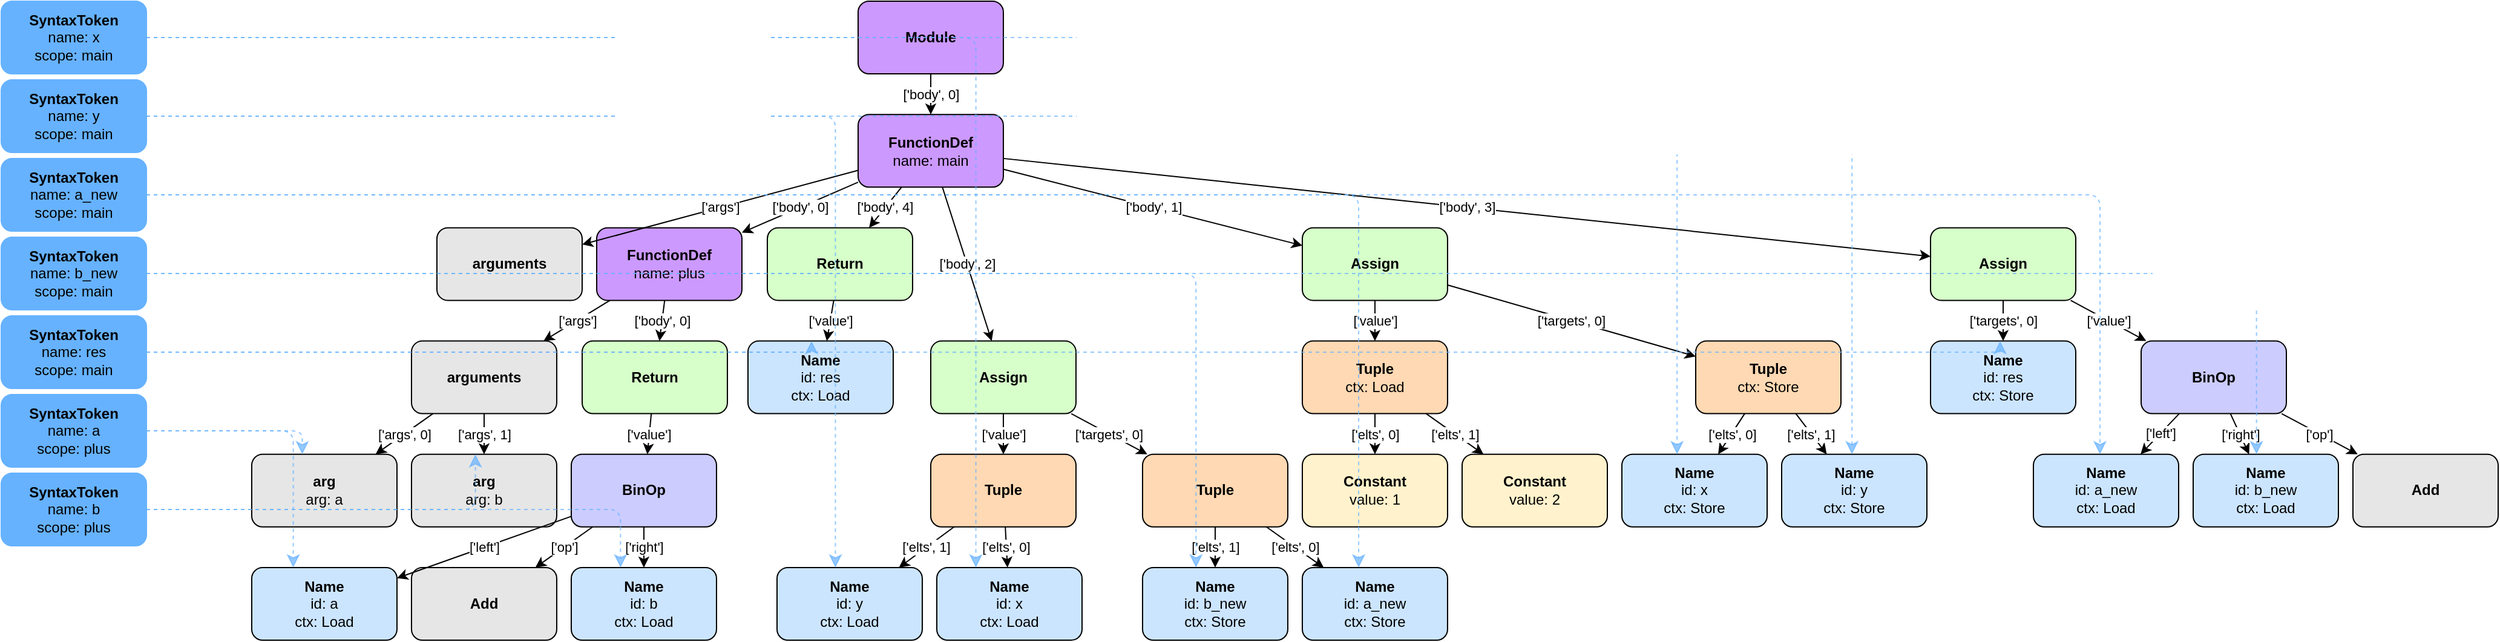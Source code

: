 <?xml version="1.0" ?>
<mxfile>
	<diagram id="code-graph" name="Page-1">
		<mxGraphModel dx="422" dy="816" grid="1" gridSize="10" guides="1" tooltips="1" connect="1" arrows="1" fold="1" page="1" pageScale="1" pageWidth="850" pageHeight="1100" math="0" shadow="0">
			<root>
				<mxCell id="0"/>
				<mxCell id="1" parent="0"/>
				<mxCell id="5337115152" value="&lt;b&gt;Module&lt;/b&gt;" style="whiteSpace=wrap;html=1;rounded=1;fillColor=#CC99FF;strokeColor=#000000" parent="1" vertex="1">
					<mxGeometry x="557.98" y="0.0" width="120" height="60" as="geometry"/>
				</mxCell>
				<mxCell id="5337115344" value="&lt;b&gt;FunctionDef&lt;/b&gt;&lt;br&gt;name: main" style="whiteSpace=wrap;html=1;rounded=1;fillColor=#CC99FF;strokeColor=#000000" parent="1" vertex="1">
					<mxGeometry x="557.98" y="93.6" width="120" height="60" as="geometry"/>
				</mxCell>
				<mxCell id="5337115488" value="&lt;b&gt;arguments&lt;/b&gt;" style="whiteSpace=wrap;html=1;rounded=1;fillColor=#E6E6E6;strokeColor=#000000" parent="1" vertex="1">
					<mxGeometry x="209.98" y="187.2" width="120" height="60" as="geometry"/>
				</mxCell>
				<mxCell id="5337115584" value="&lt;b&gt;FunctionDef&lt;/b&gt;&lt;br&gt;name: plus" style="whiteSpace=wrap;html=1;rounded=1;fillColor=#CC99FF;strokeColor=#000000" parent="1" vertex="1">
					<mxGeometry x="341.98" y="187.2" width="120" height="60" as="geometry"/>
				</mxCell>
				<mxCell id="5337115728" value="&lt;b&gt;arguments&lt;/b&gt;" style="whiteSpace=wrap;html=1;rounded=1;fillColor=#E6E6E6;strokeColor=#000000" parent="1" vertex="1">
					<mxGeometry x="188.98" y="280.8" width="120" height="60" as="geometry"/>
				</mxCell>
				<mxCell id="5337115920" value="&lt;b&gt;arg&lt;/b&gt;&lt;br&gt;arg: a" style="whiteSpace=wrap;html=1;rounded=1;fillColor=#E6E6E6;strokeColor=#000000" parent="1" vertex="1">
					<mxGeometry x="56.981" y="374.4" width="120" height="60" as="geometry"/>
				</mxCell>
				<mxCell id="5337115968" value="&lt;b&gt;arg&lt;/b&gt;&lt;br&gt;arg: b" style="whiteSpace=wrap;html=1;rounded=1;fillColor=#E6E6E6;strokeColor=#000000" parent="1" vertex="1">
					<mxGeometry x="188.98" y="374.4" width="120" height="60" as="geometry"/>
				</mxCell>
				<mxCell id="5337115824" value="&lt;b&gt;Return&lt;/b&gt;" style="whiteSpace=wrap;html=1;rounded=1;fillColor=#D6FFC9;strokeColor=#000000" parent="1" vertex="1">
					<mxGeometry x="329.98" y="280.8" width="120" height="60" as="geometry"/>
				</mxCell>
				<mxCell id="5337116064" value="&lt;b&gt;BinOp&lt;/b&gt;" style="whiteSpace=wrap;html=1;rounded=1;fillColor=#CCCCFF;strokeColor=#000000" parent="1" vertex="1">
					<mxGeometry x="320.98" y="374.4" width="120" height="60" as="geometry"/>
				</mxCell>
				<mxCell id="5337116208" value="&lt;b&gt;Name&lt;/b&gt;&lt;br&gt;id: a&lt;br&gt;ctx: Load" style="whiteSpace=wrap;html=1;rounded=1;fillColor=#CCE5FF;strokeColor=#000000" parent="1" vertex="1">
					<mxGeometry x="56.981" y="468.0" width="120" height="60" as="geometry"/>
				</mxCell>
				<mxCell id="5337116304" value="&lt;b&gt;Add&lt;/b&gt;" style="whiteSpace=wrap;html=1;rounded=1;fillColor=#E6E6E6;strokeColor=#000000" parent="1" vertex="1">
					<mxGeometry x="188.98" y="468.0" width="120" height="60" as="geometry"/>
				</mxCell>
				<mxCell id="5337116448" value="&lt;b&gt;Name&lt;/b&gt;&lt;br&gt;id: b&lt;br&gt;ctx: Load" style="whiteSpace=wrap;html=1;rounded=1;fillColor=#CCE5FF;strokeColor=#000000" parent="1" vertex="1">
					<mxGeometry x="320.98" y="468.0" width="120" height="60" as="geometry"/>
				</mxCell>
				<mxCell id="5337115680" value="&lt;b&gt;Assign&lt;/b&gt;" style="whiteSpace=wrap;html=1;rounded=1;fillColor=#D6FFC9;strokeColor=#000000" parent="1" vertex="1">
					<mxGeometry x="924.98" y="187.2" width="120" height="60" as="geometry"/>
				</mxCell>
				<mxCell id="5337115872" value="&lt;b&gt;Tuple&lt;/b&gt;&lt;br&gt;ctx: Store" style="whiteSpace=wrap;html=1;rounded=1;fillColor=#FFD9B3;strokeColor=#000000" parent="1" vertex="1">
					<mxGeometry x="1250.0" y="280.8" width="120" height="60" as="geometry"/>
				</mxCell>
				<mxCell id="5337116544" value="&lt;b&gt;Name&lt;/b&gt;&lt;br&gt;id: x&lt;br&gt;ctx: Store" style="whiteSpace=wrap;html=1;rounded=1;fillColor=#CCE5FF;strokeColor=#000000" parent="1" vertex="1">
					<mxGeometry x="1189.0" y="374.4" width="120" height="60" as="geometry"/>
				</mxCell>
				<mxCell id="5337116592" value="&lt;b&gt;Name&lt;/b&gt;&lt;br&gt;id: y&lt;br&gt;ctx: Store" style="whiteSpace=wrap;html=1;rounded=1;fillColor=#CCE5FF;strokeColor=#000000" parent="1" vertex="1">
					<mxGeometry x="1321.0" y="374.4" width="120" height="60" as="geometry"/>
				</mxCell>
				<mxCell id="5337115632" value="&lt;b&gt;Tuple&lt;/b&gt;&lt;br&gt;ctx: Load" style="whiteSpace=wrap;html=1;rounded=1;fillColor=#FFD9B3;strokeColor=#000000" parent="1" vertex="1">
					<mxGeometry x="924.98" y="280.8" width="120" height="60" as="geometry"/>
				</mxCell>
				<mxCell id="5337116832" value="&lt;b&gt;Constant&lt;/b&gt;&lt;br&gt;value: 1" style="whiteSpace=wrap;html=1;rounded=1;fillColor=#FFF2CC;strokeColor=#000000" parent="1" vertex="1">
					<mxGeometry x="924.98" y="374.4" width="120" height="60" as="geometry"/>
				</mxCell>
				<mxCell id="5337116976" value="&lt;b&gt;Constant&lt;/b&gt;&lt;br&gt;value: 2" style="whiteSpace=wrap;html=1;rounded=1;fillColor=#FFF2CC;strokeColor=#000000" parent="1" vertex="1">
					<mxGeometry x="1057.0" y="374.4" width="120" height="60" as="geometry"/>
				</mxCell>
				<mxCell id="5337105120" value="&lt;b&gt;Assign&lt;/b&gt;" style="whiteSpace=wrap;html=1;rounded=1;fillColor=#D6FFC9;strokeColor=#000000" parent="1" vertex="1">
					<mxGeometry x="617.98" y="280.8" width="120" height="60" as="geometry"/>
				</mxCell>
				<mxCell id="5336368368" value="&lt;b&gt;Tuple&lt;/b&gt;" style="whiteSpace=wrap;html=1;rounded=1;fillColor=#FFD9B3;strokeColor=#000000" parent="1" vertex="1">
					<mxGeometry x="792.98" y="374.4" width="120" height="60" as="geometry"/>
				</mxCell>
				<mxCell id="5337105504" value="&lt;b&gt;Name&lt;/b&gt;&lt;br&gt;id: a_new&lt;br&gt;ctx: Store" style="whiteSpace=wrap;html=1;rounded=1;fillColor=#CCE5FF;strokeColor=#000000" parent="1" vertex="1">
					<mxGeometry x="924.98" y="468.0" width="120" height="60" as="geometry"/>
				</mxCell>
				<mxCell id="5337105600" value="&lt;b&gt;Name&lt;/b&gt;&lt;br&gt;id: b_new&lt;br&gt;ctx: Store" style="whiteSpace=wrap;html=1;rounded=1;fillColor=#CCE5FF;strokeColor=#000000" parent="1" vertex="1">
					<mxGeometry x="792.98" y="468.0" width="120" height="60" as="geometry"/>
				</mxCell>
				<mxCell id="5337105072" value="&lt;b&gt;Tuple&lt;/b&gt;" style="whiteSpace=wrap;html=1;rounded=1;fillColor=#FFD9B3;strokeColor=#000000" parent="1" vertex="1">
					<mxGeometry x="617.98" y="374.4" width="120" height="60" as="geometry"/>
				</mxCell>
				<mxCell id="5337118896" value="&lt;b&gt;Name&lt;/b&gt;&lt;br&gt;id: x&lt;br&gt;ctx: Load" style="whiteSpace=wrap;html=1;rounded=1;fillColor=#CCE5FF;strokeColor=#000000" parent="1" vertex="1">
					<mxGeometry x="622.98" y="468.0" width="120" height="60" as="geometry"/>
				</mxCell>
				<mxCell id="5337118752" value="&lt;b&gt;Name&lt;/b&gt;&lt;br&gt;id: y&lt;br&gt;ctx: Load" style="whiteSpace=wrap;html=1;rounded=1;fillColor=#CCE5FF;strokeColor=#000000" parent="1" vertex="1">
					<mxGeometry x="490.98" y="468.0" width="120" height="60" as="geometry"/>
				</mxCell>
				<mxCell id="5337116016" value="&lt;b&gt;Assign&lt;/b&gt;" style="whiteSpace=wrap;html=1;rounded=1;fillColor=#D6FFC9;strokeColor=#000000" parent="1" vertex="1">
					<mxGeometry x="1444.0" y="187.2" width="120" height="60" as="geometry"/>
				</mxCell>
				<mxCell id="5337116256" value="&lt;b&gt;Name&lt;/b&gt;&lt;br&gt;id: res&lt;br&gt;ctx: Store" style="whiteSpace=wrap;html=1;rounded=1;fillColor=#CCE5FF;strokeColor=#000000" parent="1" vertex="1">
					<mxGeometry x="1444.0" y="280.8" width="120" height="60" as="geometry"/>
				</mxCell>
				<mxCell id="5337105168" value="&lt;b&gt;BinOp&lt;/b&gt;" style="whiteSpace=wrap;html=1;rounded=1;fillColor=#CCCCFF;strokeColor=#000000" parent="1" vertex="1">
					<mxGeometry x="1618.0" y="280.8" width="120" height="60" as="geometry"/>
				</mxCell>
				<mxCell id="5337104688" value="&lt;b&gt;Name&lt;/b&gt;&lt;br&gt;id: a_new&lt;br&gt;ctx: Load" style="whiteSpace=wrap;html=1;rounded=1;fillColor=#CCE5FF;strokeColor=#000000" parent="1" vertex="1">
					<mxGeometry x="1529.0" y="374.4" width="120" height="60" as="geometry"/>
				</mxCell>
				<mxCell id="5337104832" value="&lt;b&gt;Add&lt;/b&gt;" style="whiteSpace=wrap;html=1;rounded=1;fillColor=#E6E6E6;strokeColor=#000000" parent="1" vertex="1">
					<mxGeometry x="1793.0" y="374.4" width="120" height="60" as="geometry"/>
				</mxCell>
				<mxCell id="5337105312" value="&lt;b&gt;Name&lt;/b&gt;&lt;br&gt;id: b_new&lt;br&gt;ctx: Load" style="whiteSpace=wrap;html=1;rounded=1;fillColor=#CCE5FF;strokeColor=#000000" parent="1" vertex="1">
					<mxGeometry x="1661.0" y="374.4" width="120" height="60" as="geometry"/>
				</mxCell>
				<mxCell id="5337116112" value="&lt;b&gt;Return&lt;/b&gt;" style="whiteSpace=wrap;html=1;rounded=1;fillColor=#D6FFC9;strokeColor=#000000" parent="1" vertex="1">
					<mxGeometry x="482.98" y="187.2" width="120" height="60" as="geometry"/>
				</mxCell>
				<mxCell id="5337117168" value="&lt;b&gt;Name&lt;/b&gt;&lt;br&gt;id: res&lt;br&gt;ctx: Load" style="whiteSpace=wrap;html=1;rounded=1;fillColor=#CCE5FF;strokeColor=#000000" parent="1" vertex="1">
					<mxGeometry x="466.98" y="280.8" width="120" height="60" as="geometry"/>
				</mxCell>
				<mxCell id="5337115152_5337115344" value="['body', 0]" style="endArrow=classic;html=1;strokeColor=#000000" parent="1" source="5337115152" target="5337115344" edge="1">
					<mxGeometry width="50" height="50" relative="1" as="geometry">
						<mxPoint x="400" y="440" as="sourcePoint"/>
						<mxPoint x="450" y="390" as="targetPoint"/>
					</mxGeometry>
				</mxCell>
				<mxCell id="5337115344_5337115488" value="['args']" style="endArrow=classic;html=1;strokeColor=#000000" parent="1" source="5337115344" target="5337115488" edge="1">
					<mxGeometry width="50" height="50" relative="1" as="geometry">
						<mxPoint x="400" y="440" as="sourcePoint"/>
						<mxPoint x="450" y="390" as="targetPoint"/>
					</mxGeometry>
				</mxCell>
				<mxCell id="5337115344_5337115584" value="['body', 0]" style="endArrow=classic;html=1;strokeColor=#000000" parent="1" source="5337115344" target="5337115584" edge="1">
					<mxGeometry width="50" height="50" relative="1" as="geometry">
						<mxPoint x="400" y="440" as="sourcePoint"/>
						<mxPoint x="450" y="390" as="targetPoint"/>
					</mxGeometry>
				</mxCell>
				<mxCell id="5337115584_5337115728" value="['args']" style="endArrow=classic;html=1;strokeColor=#000000" parent="1" source="5337115584" target="5337115728" edge="1">
					<mxGeometry width="50" height="50" relative="1" as="geometry">
						<mxPoint x="400" y="440" as="sourcePoint"/>
						<mxPoint x="450" y="390" as="targetPoint"/>
					</mxGeometry>
				</mxCell>
				<mxCell id="5337115728_5337115920" value="['args', 0]" style="endArrow=classic;html=1;strokeColor=#000000" parent="1" source="5337115728" target="5337115920" edge="1">
					<mxGeometry width="50" height="50" relative="1" as="geometry">
						<mxPoint x="400" y="440" as="sourcePoint"/>
						<mxPoint x="450" y="390" as="targetPoint"/>
					</mxGeometry>
				</mxCell>
				<mxCell id="5337115728_5337115968" value="['args', 1]" style="endArrow=classic;html=1;strokeColor=#000000" parent="1" source="5337115728" target="5337115968" edge="1">
					<mxGeometry width="50" height="50" relative="1" as="geometry">
						<mxPoint x="400" y="440" as="sourcePoint"/>
						<mxPoint x="450" y="390" as="targetPoint"/>
					</mxGeometry>
				</mxCell>
				<mxCell id="5337115584_5337115824" value="['body', 0]" style="endArrow=classic;html=1;strokeColor=#000000" parent="1" source="5337115584" target="5337115824" edge="1">
					<mxGeometry width="50" height="50" relative="1" as="geometry">
						<mxPoint x="400" y="440" as="sourcePoint"/>
						<mxPoint x="450" y="390" as="targetPoint"/>
					</mxGeometry>
				</mxCell>
				<mxCell id="5337115824_5337116064" value="['value']" style="endArrow=classic;html=1;strokeColor=#000000" parent="1" source="5337115824" target="5337116064" edge="1">
					<mxGeometry width="50" height="50" relative="1" as="geometry">
						<mxPoint x="400" y="440" as="sourcePoint"/>
						<mxPoint x="450" y="390" as="targetPoint"/>
					</mxGeometry>
				</mxCell>
				<mxCell id="5337116064_5337116208" value="['left']" style="endArrow=classic;html=1;strokeColor=#000000" parent="1" source="5337116064" target="5337116208" edge="1">
					<mxGeometry width="50" height="50" relative="1" as="geometry">
						<mxPoint x="400" y="440" as="sourcePoint"/>
						<mxPoint x="450" y="390" as="targetPoint"/>
					</mxGeometry>
				</mxCell>
				<mxCell id="5337116064_5337116304" value="['op']" style="endArrow=classic;html=1;strokeColor=#000000" parent="1" source="5337116064" target="5337116304" edge="1">
					<mxGeometry width="50" height="50" relative="1" as="geometry">
						<mxPoint x="400" y="440" as="sourcePoint"/>
						<mxPoint x="450" y="390" as="targetPoint"/>
					</mxGeometry>
				</mxCell>
				<mxCell id="5337116064_5337116448" value="['right']" style="endArrow=classic;html=1;strokeColor=#000000" parent="1" source="5337116064" target="5337116448" edge="1">
					<mxGeometry width="50" height="50" relative="1" as="geometry">
						<mxPoint x="400" y="440" as="sourcePoint"/>
						<mxPoint x="450" y="390" as="targetPoint"/>
					</mxGeometry>
				</mxCell>
				<mxCell id="5337115344_5337115680" value="['body', 1]" style="endArrow=classic;html=1;strokeColor=#000000" parent="1" source="5337115344" target="5337115680" edge="1">
					<mxGeometry width="50" height="50" relative="1" as="geometry">
						<mxPoint x="400" y="440" as="sourcePoint"/>
						<mxPoint x="450" y="390" as="targetPoint"/>
					</mxGeometry>
				</mxCell>
				<mxCell id="5337115680_5337115872" value="['targets', 0]" style="endArrow=classic;html=1;strokeColor=#000000" parent="1" source="5337115680" target="5337115872" edge="1">
					<mxGeometry width="50" height="50" relative="1" as="geometry">
						<mxPoint x="400" y="440" as="sourcePoint"/>
						<mxPoint x="450" y="390" as="targetPoint"/>
					</mxGeometry>
				</mxCell>
				<mxCell id="5337115872_5337116544" value="['elts', 0]" style="endArrow=classic;html=1;strokeColor=#000000" parent="1" source="5337115872" target="5337116544" edge="1">
					<mxGeometry width="50" height="50" relative="1" as="geometry">
						<mxPoint x="400" y="440" as="sourcePoint"/>
						<mxPoint x="450" y="390" as="targetPoint"/>
					</mxGeometry>
				</mxCell>
				<mxCell id="5337115872_5337116592" value="['elts', 1]" style="endArrow=classic;html=1;strokeColor=#000000" parent="1" source="5337115872" target="5337116592" edge="1">
					<mxGeometry width="50" height="50" relative="1" as="geometry">
						<mxPoint x="400" y="440" as="sourcePoint"/>
						<mxPoint x="450" y="390" as="targetPoint"/>
					</mxGeometry>
				</mxCell>
				<mxCell id="5337115680_5337115632" value="['value']" style="endArrow=classic;html=1;strokeColor=#000000" parent="1" source="5337115680" target="5337115632" edge="1">
					<mxGeometry width="50" height="50" relative="1" as="geometry">
						<mxPoint x="400" y="440" as="sourcePoint"/>
						<mxPoint x="450" y="390" as="targetPoint"/>
					</mxGeometry>
				</mxCell>
				<mxCell id="5337115632_5337116832" value="['elts', 0]" style="endArrow=classic;html=1;strokeColor=#000000" parent="1" source="5337115632" target="5337116832" edge="1">
					<mxGeometry width="50" height="50" relative="1" as="geometry">
						<mxPoint x="400" y="440" as="sourcePoint"/>
						<mxPoint x="450" y="390" as="targetPoint"/>
					</mxGeometry>
				</mxCell>
				<mxCell id="5337115632_5337116976" value="['elts', 1]" style="endArrow=classic;html=1;strokeColor=#000000" parent="1" source="5337115632" target="5337116976" edge="1">
					<mxGeometry width="50" height="50" relative="1" as="geometry">
						<mxPoint x="400" y="440" as="sourcePoint"/>
						<mxPoint x="450" y="390" as="targetPoint"/>
					</mxGeometry>
				</mxCell>
				<mxCell id="5337115344_5337105120" value="['body', 2]" style="endArrow=classic;html=1;strokeColor=#000000" parent="1" source="5337115344" target="5337105120" edge="1">
					<mxGeometry width="50" height="50" relative="1" as="geometry">
						<mxPoint x="400" y="440" as="sourcePoint"/>
						<mxPoint x="450" y="390" as="targetPoint"/>
					</mxGeometry>
				</mxCell>
				<mxCell id="5337105120_5336368368" value="['targets', 0]" style="endArrow=classic;html=1;strokeColor=#000000" parent="1" source="5337105120" target="5336368368" edge="1">
					<mxGeometry width="50" height="50" relative="1" as="geometry">
						<mxPoint x="400" y="440" as="sourcePoint"/>
						<mxPoint x="450" y="390" as="targetPoint"/>
					</mxGeometry>
				</mxCell>
				<mxCell id="5336368368_5337105504" value="['elts', 0]" style="endArrow=classic;html=1;strokeColor=#000000" parent="1" source="5336368368" target="5337105504" edge="1">
					<mxGeometry width="50" height="50" relative="1" as="geometry">
						<mxPoint x="400" y="440" as="sourcePoint"/>
						<mxPoint x="450" y="390" as="targetPoint"/>
					</mxGeometry>
				</mxCell>
				<mxCell id="5336368368_5337105600" value="['elts', 1]" style="endArrow=classic;html=1;strokeColor=#000000" parent="1" source="5336368368" target="5337105600" edge="1">
					<mxGeometry width="50" height="50" relative="1" as="geometry">
						<mxPoint x="400" y="440" as="sourcePoint"/>
						<mxPoint x="450" y="390" as="targetPoint"/>
					</mxGeometry>
				</mxCell>
				<mxCell id="5337105120_5337105072" value="['value']" style="endArrow=classic;html=1;strokeColor=#000000" parent="1" source="5337105120" target="5337105072" edge="1">
					<mxGeometry width="50" height="50" relative="1" as="geometry">
						<mxPoint x="400" y="440" as="sourcePoint"/>
						<mxPoint x="450" y="390" as="targetPoint"/>
					</mxGeometry>
				</mxCell>
				<mxCell id="5337105072_5337118896" value="['elts', 0]" style="endArrow=classic;html=1;strokeColor=#000000" parent="1" source="5337105072" target="5337118896" edge="1">
					<mxGeometry width="50" height="50" relative="1" as="geometry">
						<mxPoint x="400" y="440" as="sourcePoint"/>
						<mxPoint x="450" y="390" as="targetPoint"/>
					</mxGeometry>
				</mxCell>
				<mxCell id="5337105072_5337118752" value="['elts', 1]" style="endArrow=classic;html=1;strokeColor=#000000" parent="1" source="5337105072" target="5337118752" edge="1">
					<mxGeometry width="50" height="50" relative="1" as="geometry">
						<mxPoint x="400" y="440" as="sourcePoint"/>
						<mxPoint x="450" y="390" as="targetPoint"/>
					</mxGeometry>
				</mxCell>
				<mxCell id="5337115344_5337116016" value="['body', 3]" style="endArrow=classic;html=1;strokeColor=#000000" parent="1" source="5337115344" target="5337116016" edge="1">
					<mxGeometry width="50" height="50" relative="1" as="geometry">
						<mxPoint x="400" y="440" as="sourcePoint"/>
						<mxPoint x="450" y="390" as="targetPoint"/>
					</mxGeometry>
				</mxCell>
				<mxCell id="5337116016_5337116256" value="['targets', 0]" style="endArrow=classic;html=1;strokeColor=#000000" parent="1" source="5337116016" target="5337116256" edge="1">
					<mxGeometry width="50" height="50" relative="1" as="geometry">
						<mxPoint x="400" y="440" as="sourcePoint"/>
						<mxPoint x="450" y="390" as="targetPoint"/>
					</mxGeometry>
				</mxCell>
				<mxCell id="5337116016_5337105168" value="['value']" style="endArrow=classic;html=1;strokeColor=#000000" parent="1" source="5337116016" target="5337105168" edge="1">
					<mxGeometry width="50" height="50" relative="1" as="geometry">
						<mxPoint x="400" y="440" as="sourcePoint"/>
						<mxPoint x="450" y="390" as="targetPoint"/>
					</mxGeometry>
				</mxCell>
				<mxCell id="5337105168_5337104688" value="['left']" style="endArrow=classic;html=1;strokeColor=#000000" parent="1" source="5337105168" target="5337104688" edge="1">
					<mxGeometry width="50" height="50" relative="1" as="geometry">
						<mxPoint x="400" y="440" as="sourcePoint"/>
						<mxPoint x="450" y="390" as="targetPoint"/>
					</mxGeometry>
				</mxCell>
				<mxCell id="5337105168_5337104832" value="['op']" style="endArrow=classic;html=1;strokeColor=#000000" parent="1" source="5337105168" target="5337104832" edge="1">
					<mxGeometry width="50" height="50" relative="1" as="geometry">
						<mxPoint x="400" y="440" as="sourcePoint"/>
						<mxPoint x="450" y="390" as="targetPoint"/>
					</mxGeometry>
				</mxCell>
				<mxCell id="5337105168_5337105312" value="['right']" style="endArrow=classic;html=1;strokeColor=#000000" parent="1" source="5337105168" target="5337105312" edge="1">
					<mxGeometry width="50" height="50" relative="1" as="geometry">
						<mxPoint x="400" y="440" as="sourcePoint"/>
						<mxPoint x="450" y="390" as="targetPoint"/>
					</mxGeometry>
				</mxCell>
				<mxCell id="5337115344_5337116112" value="['body', 4]" style="endArrow=classic;html=1;strokeColor=#000000" parent="1" source="5337115344" target="5337116112" edge="1">
					<mxGeometry width="50" height="50" relative="1" as="geometry">
						<mxPoint x="400" y="440" as="sourcePoint"/>
						<mxPoint x="450" y="390" as="targetPoint"/>
					</mxGeometry>
				</mxCell>
				<mxCell id="5337116112_5337117168" value="['value']" style="endArrow=classic;html=1;strokeColor=#000000" parent="1" source="5337116112" target="5337117168" edge="1">
					<mxGeometry width="50" height="50" relative="1" as="geometry">
						<mxPoint x="400" y="440" as="sourcePoint"/>
						<mxPoint x="450" y="390" as="targetPoint"/>
					</mxGeometry>
				</mxCell>
				<mxCell id="stx_x_5337115344" value="&lt;b&gt;SyntaxToken&lt;/b&gt;&lt;br&gt;name: x&lt;br&gt;scope: main" style="whiteSpace=wrap;html=1;rounded=1;fillColor=#66B2FF;strokeColor=#66B2FF" parent="1" vertex="1">
					<mxGeometry x="-150" y="0.0" width="120" height="60" as="geometry"/>
				</mxCell>
				<mxCell id="stx_y_5337115344" value="&lt;b&gt;SyntaxToken&lt;/b&gt;&lt;br&gt;name: y&lt;br&gt;scope: main" style="whiteSpace=wrap;html=1;rounded=1;fillColor=#66B2FF;strokeColor=#66B2FF" parent="1" vertex="1">
					<mxGeometry x="-150" y="65.0" width="120" height="60" as="geometry"/>
				</mxCell>
				<mxCell id="stx_a_new_5337115344" value="&lt;b&gt;SyntaxToken&lt;/b&gt;&lt;br&gt;name: a_new&lt;br&gt;scope: main" style="whiteSpace=wrap;html=1;rounded=1;fillColor=#66B2FF;strokeColor=#66B2FF" parent="1" vertex="1">
					<mxGeometry x="-150" y="130.0" width="120" height="60" as="geometry"/>
				</mxCell>
				<mxCell id="stx_b_new_5337115344" value="&lt;b&gt;SyntaxToken&lt;/b&gt;&lt;br&gt;name: b_new&lt;br&gt;scope: main" style="whiteSpace=wrap;html=1;rounded=1;fillColor=#66B2FF;strokeColor=#66B2FF" parent="1" vertex="1">
					<mxGeometry x="-150" y="195.0" width="120" height="60" as="geometry"/>
				</mxCell>
				<mxCell id="stx_res_5337115344" value="&lt;b&gt;SyntaxToken&lt;/b&gt;&lt;br&gt;name: res&lt;br&gt;scope: main" style="whiteSpace=wrap;html=1;rounded=1;fillColor=#66B2FF;strokeColor=#66B2FF" parent="1" vertex="1">
					<mxGeometry x="-150" y="260.0" width="120" height="60" as="geometry"/>
				</mxCell>
				<mxCell id="stx_a_5337115584" value="&lt;b&gt;SyntaxToken&lt;/b&gt;&lt;br&gt;name: a&lt;br&gt;scope: plus" style="whiteSpace=wrap;html=1;rounded=1;fillColor=#66B2FF;strokeColor=#66B2FF" parent="1" vertex="1">
					<mxGeometry x="-150" y="325.0" width="120" height="60" as="geometry"/>
				</mxCell>
				<mxCell id="stx_b_5337115584" value="&lt;b&gt;SyntaxToken&lt;/b&gt;&lt;br&gt;name: b&lt;br&gt;scope: plus" style="whiteSpace=wrap;html=1;rounded=1;fillColor=#66B2FF;strokeColor=#66B2FF" parent="1" vertex="1">
					<mxGeometry x="-150" y="390.0" width="120" height="60" as="geometry"/>
				</mxCell>
				<mxCell id="stx_x_5337115344_5337116544" value="" style="edgeStyle=segmentEdgeStyle;endArrow=classic;html=1;rounded=1;endSize=8;startSize=8;entryX=0.38;entryY=0;entryDx=0;entryDy=0;opacity=70;shadow=0;dashed=1;jumpSize=6;strokeColor=#66B2FF" parent="1" source="stx_x_5337115344" target="5337116544" edge="1">
					<mxGeometry width="50" height="50" relative="1" as="geometry">
						<mxPoint x="400" y="440" as="sourcePoint"/>
						<mxPoint x="450" y="390" as="targetPoint"/>
					</mxGeometry>
				</mxCell>
				<mxCell id="stx_x_5337115344_5337118896" value="" style="edgeStyle=segmentEdgeStyle;endArrow=classic;html=1;rounded=1;endSize=8;startSize=8;entryX=0.269;entryY=0;entryDx=0;entryDy=0;opacity=70;shadow=0;dashed=1;jumpSize=6;strokeColor=#66B2FF" parent="1" source="stx_x_5337115344" target="5337118896" edge="1">
					<mxGeometry width="50" height="50" relative="1" as="geometry">
						<mxPoint x="400" y="440" as="sourcePoint"/>
						<mxPoint x="450" y="390" as="targetPoint"/>
					</mxGeometry>
				</mxCell>
				<mxCell id="stx_y_5337115344_5337116592" value="" style="edgeStyle=segmentEdgeStyle;endArrow=classic;html=1;rounded=1;endSize=8;startSize=8;entryX=0.484;entryY=0;entryDx=0;entryDy=0;opacity=70;shadow=0;dashed=1;jumpSize=6;strokeColor=#66B2FF" parent="1" source="stx_y_5337115344" target="5337116592" edge="1">
					<mxGeometry width="50" height="50" relative="1" as="geometry">
						<mxPoint x="400" y="440" as="sourcePoint"/>
						<mxPoint x="450" y="390" as="targetPoint"/>
					</mxGeometry>
				</mxCell>
				<mxCell id="stx_y_5337115344_5337118752" value="" style="edgeStyle=segmentEdgeStyle;endArrow=classic;html=1;rounded=1;endSize=8;startSize=8;entryX=0.402;entryY=0;entryDx=0;entryDy=0;opacity=70;shadow=0;dashed=1;jumpSize=6;strokeColor=#66B2FF" parent="1" source="stx_y_5337115344" target="5337118752" edge="1">
					<mxGeometry width="50" height="50" relative="1" as="geometry">
						<mxPoint x="400" y="440" as="sourcePoint"/>
						<mxPoint x="450" y="390" as="targetPoint"/>
					</mxGeometry>
				</mxCell>
				<mxCell id="stx_a_new_5337115344_5337105504" value="" style="edgeStyle=segmentEdgeStyle;endArrow=classic;html=1;rounded=1;endSize=8;startSize=8;entryX=0.388;entryY=0;entryDx=0;entryDy=0;opacity=70;shadow=0;dashed=1;jumpSize=6;strokeColor=#66B2FF" parent="1" source="stx_a_new_5337115344" target="5337105504" edge="1">
					<mxGeometry width="50" height="50" relative="1" as="geometry">
						<mxPoint x="400" y="440" as="sourcePoint"/>
						<mxPoint x="450" y="390" as="targetPoint"/>
					</mxGeometry>
				</mxCell>
				<mxCell id="stx_a_new_5337115344_5337104688" value="" style="edgeStyle=segmentEdgeStyle;endArrow=classic;html=1;rounded=1;endSize=8;startSize=8;entryX=0.458;entryY=0;entryDx=0;entryDy=0;opacity=70;shadow=0;dashed=1;jumpSize=6;strokeColor=#66B2FF" parent="1" source="stx_a_new_5337115344" target="5337104688" edge="1">
					<mxGeometry width="50" height="50" relative="1" as="geometry">
						<mxPoint x="400" y="440" as="sourcePoint"/>
						<mxPoint x="450" y="390" as="targetPoint"/>
					</mxGeometry>
				</mxCell>
				<mxCell id="stx_b_new_5337115344_5337105600" value="" style="edgeStyle=segmentEdgeStyle;endArrow=classic;html=1;rounded=1;endSize=8;startSize=8;entryX=0.368;entryY=0;entryDx=0;entryDy=0;opacity=70;shadow=0;dashed=1;jumpSize=6;strokeColor=#66B2FF" parent="1" source="stx_b_new_5337115344" target="5337105600" edge="1">
					<mxGeometry width="50" height="50" relative="1" as="geometry">
						<mxPoint x="400" y="440" as="sourcePoint"/>
						<mxPoint x="450" y="390" as="targetPoint"/>
					</mxGeometry>
				</mxCell>
				<mxCell id="stx_b_new_5337115344_5337105312" value="" style="edgeStyle=segmentEdgeStyle;endArrow=classic;html=1;rounded=1;endSize=8;startSize=8;entryX=0.436;entryY=0;entryDx=0;entryDy=0;opacity=70;shadow=0;dashed=1;jumpSize=6;strokeColor=#66B2FF" parent="1" source="stx_b_new_5337115344" target="5337105312" edge="1">
					<mxGeometry width="50" height="50" relative="1" as="geometry">
						<mxPoint x="400" y="440" as="sourcePoint"/>
						<mxPoint x="450" y="390" as="targetPoint"/>
					</mxGeometry>
				</mxCell>
				<mxCell id="stx_res_5337115344_5337116256" value="" style="edgeStyle=segmentEdgeStyle;endArrow=classic;html=1;rounded=1;endSize=8;startSize=8;entryX=0.479;entryY=0;entryDx=0;entryDy=0;opacity=70;shadow=0;dashed=1;jumpSize=6;strokeColor=#66B2FF" parent="1" source="stx_res_5337115344" target="5337116256" edge="1">
					<mxGeometry width="50" height="50" relative="1" as="geometry">
						<mxPoint x="400" y="440" as="sourcePoint"/>
						<mxPoint x="450" y="390" as="targetPoint"/>
					</mxGeometry>
				</mxCell>
				<mxCell id="stx_res_5337115344_5337117168" value="" style="edgeStyle=segmentEdgeStyle;endArrow=classic;html=1;rounded=1;endSize=8;startSize=8;entryX=0.438;entryY=0;entryDx=0;entryDy=0;opacity=70;shadow=0;dashed=1;jumpSize=6;strokeColor=#66B2FF" parent="1" source="stx_res_5337115344" target="5337117168" edge="1">
					<mxGeometry width="50" height="50" relative="1" as="geometry">
						<mxPoint x="400" y="440" as="sourcePoint"/>
						<mxPoint x="450" y="390" as="targetPoint"/>
					</mxGeometry>
				</mxCell>
				<mxCell id="stx_a_5337115584_5337115920" value="" style="edgeStyle=segmentEdgeStyle;endArrow=classic;html=1;rounded=1;endSize=8;startSize=8;entryX=0.348;entryY=0;entryDx=0;entryDy=0;opacity=70;shadow=0;dashed=1;jumpSize=6;strokeColor=#66B2FF" parent="1" source="stx_a_5337115584" target="5337115920" edge="1">
					<mxGeometry width="50" height="50" relative="1" as="geometry">
						<mxPoint x="400" y="440" as="sourcePoint"/>
						<mxPoint x="450" y="390" as="targetPoint"/>
					</mxGeometry>
				</mxCell>
				<mxCell id="stx_a_5337115584_5337116208" value="" style="edgeStyle=segmentEdgeStyle;endArrow=classic;html=1;rounded=1;endSize=8;startSize=8;entryX=0.286;entryY=0;entryDx=0;entryDy=0;opacity=70;shadow=0;dashed=1;jumpSize=6;strokeColor=#66B2FF" parent="1" source="stx_a_5337115584" target="5337116208" edge="1">
					<mxGeometry width="50" height="50" relative="1" as="geometry">
						<mxPoint x="400" y="440" as="sourcePoint"/>
						<mxPoint x="450" y="390" as="targetPoint"/>
					</mxGeometry>
				</mxCell>
				<mxCell id="stx_b_5337115584_5337115968" value="" style="edgeStyle=segmentEdgeStyle;endArrow=classic;html=1;rounded=1;endSize=8;startSize=8;entryX=0.44;entryY=0;entryDx=0;entryDy=0;opacity=70;shadow=0;dashed=1;jumpSize=6;strokeColor=#66B2FF" parent="1" source="stx_b_5337115584" target="5337115968" edge="1">
					<mxGeometry width="50" height="50" relative="1" as="geometry">
						<mxPoint x="400" y="440" as="sourcePoint"/>
						<mxPoint x="450" y="390" as="targetPoint"/>
					</mxGeometry>
				</mxCell>
				<mxCell id="stx_b_5337115584_5337116448" value="" style="edgeStyle=segmentEdgeStyle;endArrow=classic;html=1;rounded=1;endSize=8;startSize=8;entryX=0.339;entryY=0;entryDx=0;entryDy=0;opacity=70;shadow=0;dashed=1;jumpSize=6;strokeColor=#66B2FF" parent="1" source="stx_b_5337115584" target="5337116448" edge="1">
					<mxGeometry width="50" height="50" relative="1" as="geometry">
						<mxPoint x="400" y="440" as="sourcePoint"/>
						<mxPoint x="450" y="390" as="targetPoint"/>
					</mxGeometry>
				</mxCell>
			</root>
		</mxGraphModel>
	</diagram>
</mxfile>
